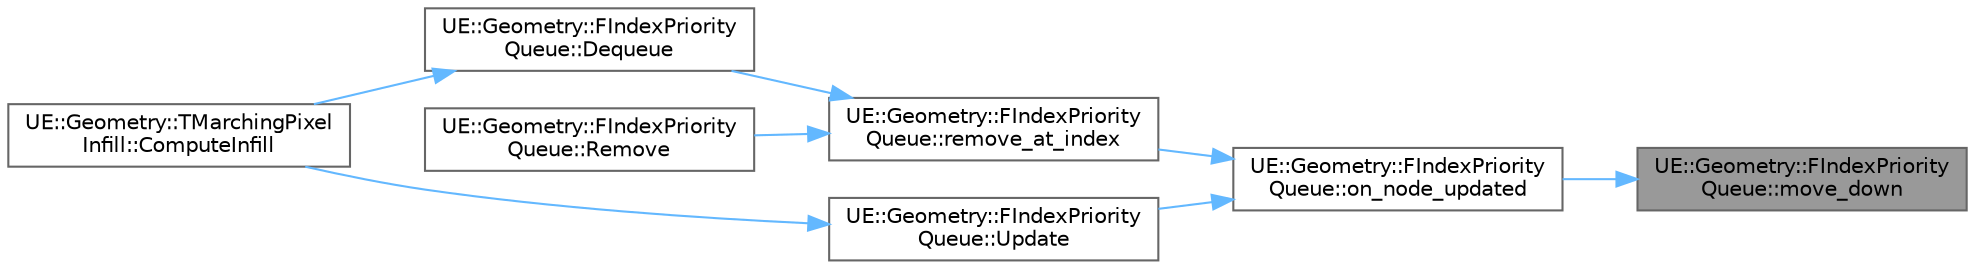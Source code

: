 digraph "UE::Geometry::FIndexPriorityQueue::move_down"
{
 // INTERACTIVE_SVG=YES
 // LATEX_PDF_SIZE
  bgcolor="transparent";
  edge [fontname=Helvetica,fontsize=10,labelfontname=Helvetica,labelfontsize=10];
  node [fontname=Helvetica,fontsize=10,shape=box,height=0.2,width=0.4];
  rankdir="RL";
  Node1 [id="Node000001",label="UE::Geometry::FIndexPriority\lQueue::move_down",height=0.2,width=0.4,color="gray40", fillcolor="grey60", style="filled", fontcolor="black",tooltip="move iNode down tree branches to correct position, by iteratively swapping w/ children"];
  Node1 -> Node2 [id="edge1_Node000001_Node000002",dir="back",color="steelblue1",style="solid",tooltip=" "];
  Node2 [id="Node000002",label="UE::Geometry::FIndexPriority\lQueue::on_node_updated",height=0.2,width=0.4,color="grey40", fillcolor="white", style="filled",URL="$dd/d00/classUE_1_1Geometry_1_1FIndexPriorityQueue.html#a61239c7dcab9681cd8d30f7a2130aa69",tooltip="call this after node is modified, to move it to correct position in queue"];
  Node2 -> Node3 [id="edge2_Node000002_Node000003",dir="back",color="steelblue1",style="solid",tooltip=" "];
  Node3 [id="Node000003",label="UE::Geometry::FIndexPriority\lQueue::remove_at_index",height=0.2,width=0.4,color="grey40", fillcolor="white", style="filled",URL="$dd/d00/classUE_1_1Geometry_1_1FIndexPriorityQueue.html#a217a4cf0d28c56d43b42bb773d539564",tooltip="remove node at index and update tree"];
  Node3 -> Node4 [id="edge3_Node000003_Node000004",dir="back",color="steelblue1",style="solid",tooltip=" "];
  Node4 [id="Node000004",label="UE::Geometry::FIndexPriority\lQueue::Dequeue",height=0.2,width=0.4,color="grey40", fillcolor="white", style="filled",URL="$dd/d00/classUE_1_1Geometry_1_1FIndexPriorityQueue.html#af2972e85d21216bf5fcddb4de04b392a",tooltip="Remove node at head of queue, update queue, and return id for that node."];
  Node4 -> Node5 [id="edge4_Node000004_Node000005",dir="back",color="steelblue1",style="solid",tooltip=" "];
  Node5 [id="Node000005",label="UE::Geometry::TMarchingPixel\lInfill::ComputeInfill",height=0.2,width=0.4,color="grey40", fillcolor="white", style="filled",URL="$d0/d71/classUE_1_1Geometry_1_1TMarchingPixelInfill.html#a824565e2f91c97a293ceb6b09f86eca2",tooltip="Fill the values of MissingPixels in Image by propagating from known values."];
  Node3 -> Node6 [id="edge5_Node000003_Node000006",dir="back",color="steelblue1",style="solid",tooltip=" "];
  Node6 [id="Node000006",label="UE::Geometry::FIndexPriority\lQueue::Remove",height=0.2,width=0.4,color="grey40", fillcolor="white", style="filled",URL="$dd/d00/classUE_1_1Geometry_1_1FIndexPriorityQueue.html#a3d5c672074a2c80a4c9cebe73c0c7a1c",tooltip="Remove node associated with given ID from queue."];
  Node2 -> Node7 [id="edge6_Node000002_Node000007",dir="back",color="steelblue1",style="solid",tooltip=" "];
  Node7 [id="Node000007",label="UE::Geometry::FIndexPriority\lQueue::Update",height=0.2,width=0.4,color="grey40", fillcolor="white", style="filled",URL="$dd/d00/classUE_1_1Geometry_1_1FIndexPriorityQueue.html#aa9d9c2e477c6df8136ce724f5eb2b1c6",tooltip="Update priority at node id, and then move it to correct position in queue."];
  Node7 -> Node5 [id="edge7_Node000007_Node000005",dir="back",color="steelblue1",style="solid",tooltip=" "];
}
